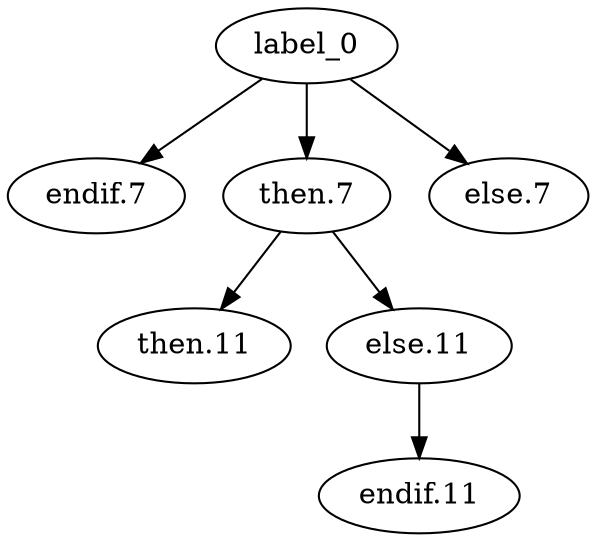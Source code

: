 digraph {
	label_0
	label_0 -> "endif.7"
	label_0 -> "then.7"
	label_0 -> "else.7"
	"then.7"
	"then.7" -> "then.11"
	"then.7" -> "else.11"
	"else.11"
	"else.11" -> "endif.11"
}

